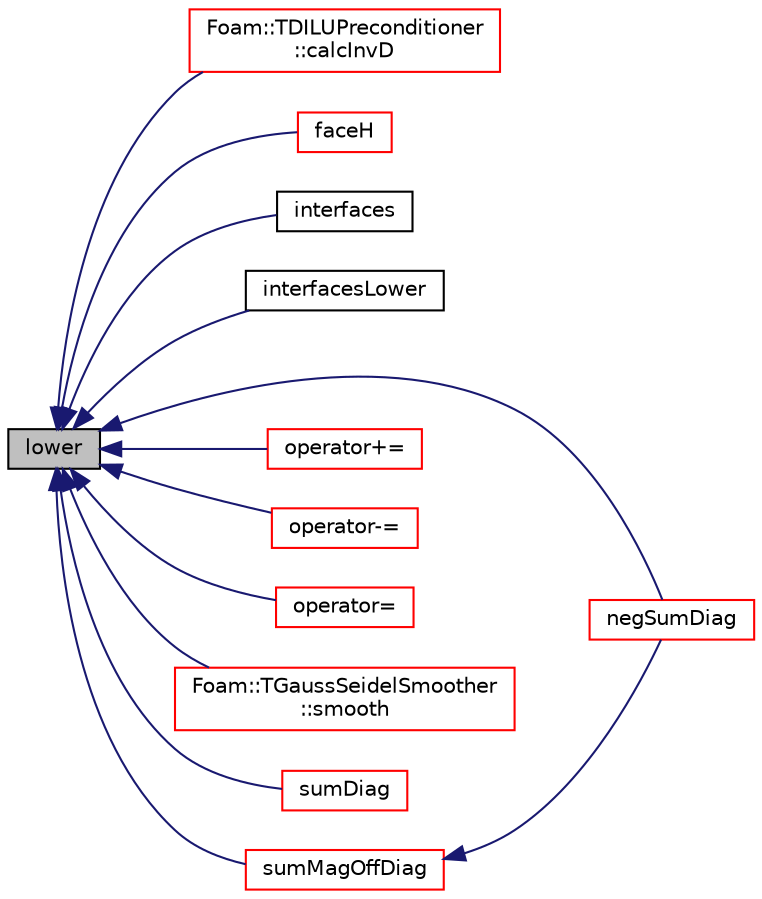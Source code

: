 digraph "lower"
{
  bgcolor="transparent";
  edge [fontname="Helvetica",fontsize="10",labelfontname="Helvetica",labelfontsize="10"];
  node [fontname="Helvetica",fontsize="10",shape=record];
  rankdir="LR";
  Node1 [label="lower",height=0.2,width=0.4,color="black", fillcolor="grey75", style="filled", fontcolor="black"];
  Node1 -> Node2 [dir="back",color="midnightblue",fontsize="10",style="solid",fontname="Helvetica"];
  Node2 [label="Foam::TDILUPreconditioner\l::calcInvD",height=0.2,width=0.4,color="red",URL="$a02561.html#a4285bbd6c558576051d236d84b20d26d",tooltip="Calculate the reciprocal of the preconditioned diagonal. "];
  Node1 -> Node3 [dir="back",color="midnightblue",fontsize="10",style="solid",fontname="Helvetica"];
  Node3 [label="faceH",height=0.2,width=0.4,color="red",URL="$a01282.html#a2896890c5227ead016134f5acdc6706e"];
  Node1 -> Node4 [dir="back",color="midnightblue",fontsize="10",style="solid",fontname="Helvetica"];
  Node4 [label="interfaces",height=0.2,width=0.4,color="black",URL="$a01282.html#a3bc837bc8fa422e71f82026c5c2eeccb",tooltip="Return interfaces. "];
  Node1 -> Node5 [dir="back",color="midnightblue",fontsize="10",style="solid",fontname="Helvetica"];
  Node5 [label="interfacesLower",height=0.2,width=0.4,color="black",URL="$a01282.html#a8bdc243b4fb8710b30d82f14dcae1e1c"];
  Node1 -> Node6 [dir="back",color="midnightblue",fontsize="10",style="solid",fontname="Helvetica"];
  Node6 [label="negSumDiag",height=0.2,width=0.4,color="red",URL="$a01282.html#a7ad351a572b04686613ec1f9650ad95c"];
  Node1 -> Node7 [dir="back",color="midnightblue",fontsize="10",style="solid",fontname="Helvetica"];
  Node7 [label="operator+=",height=0.2,width=0.4,color="red",URL="$a01282.html#a67cb5e721083def89a8775562081caeb"];
  Node1 -> Node8 [dir="back",color="midnightblue",fontsize="10",style="solid",fontname="Helvetica"];
  Node8 [label="operator-=",height=0.2,width=0.4,color="red",URL="$a01282.html#ade231ee3b05d977629dbaeeb2c538dae"];
  Node1 -> Node9 [dir="back",color="midnightblue",fontsize="10",style="solid",fontname="Helvetica"];
  Node9 [label="operator=",height=0.2,width=0.4,color="red",URL="$a01282.html#a855e48a9b4e9d4ea44f93b8120b41905"];
  Node1 -> Node10 [dir="back",color="midnightblue",fontsize="10",style="solid",fontname="Helvetica"];
  Node10 [label="Foam::TGaussSeidelSmoother\l::smooth",height=0.2,width=0.4,color="red",URL="$a02577.html#a2727a700fb0cafd8fb6b7e04f558fca7",tooltip="Smooth for the given number of sweeps. "];
  Node1 -> Node11 [dir="back",color="midnightblue",fontsize="10",style="solid",fontname="Helvetica"];
  Node11 [label="sumDiag",height=0.2,width=0.4,color="red",URL="$a01282.html#a2034fb6b7d0fc02febd7b511e063d285"];
  Node1 -> Node12 [dir="back",color="midnightblue",fontsize="10",style="solid",fontname="Helvetica"];
  Node12 [label="sumMagOffDiag",height=0.2,width=0.4,color="red",URL="$a01282.html#a37fc1b0728734be434279e7251a3554f"];
  Node12 -> Node6 [dir="back",color="midnightblue",fontsize="10",style="solid",fontname="Helvetica"];
}

